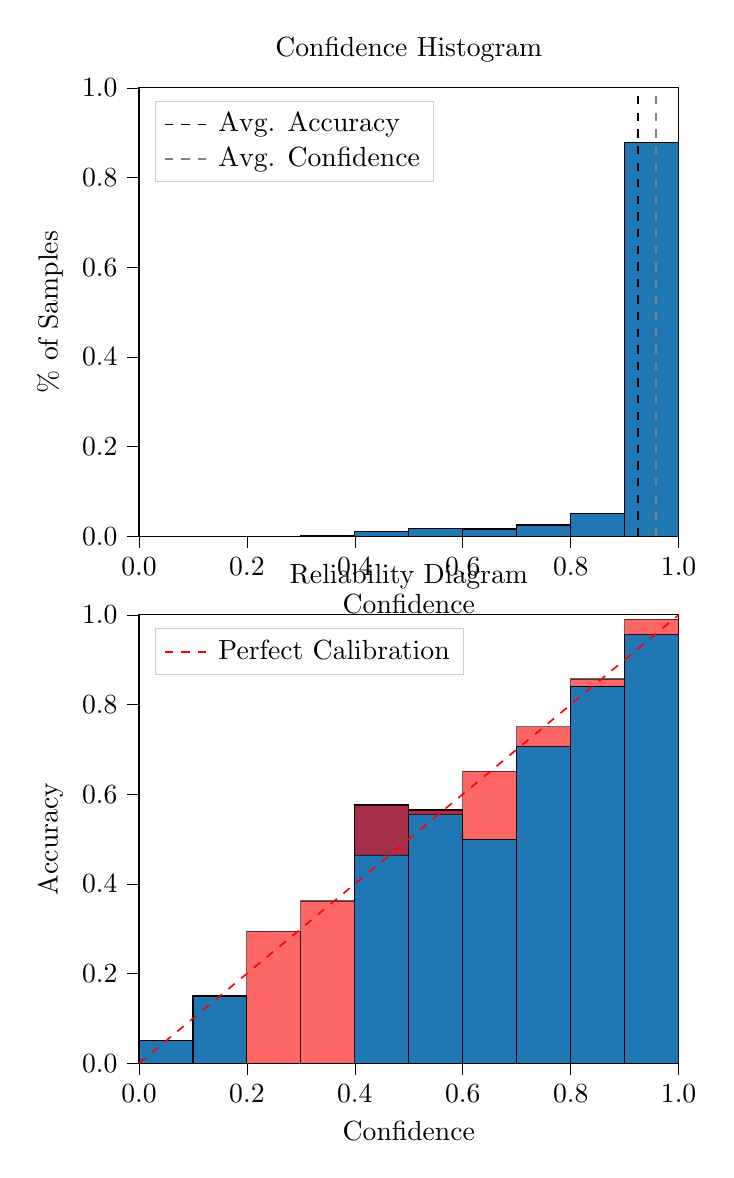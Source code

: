 % This file was created by tikzplotlib v0.9.8.
\begin{tikzpicture}

\definecolor{color0}{rgb}{0.122,0.467,0.706}

\begin{groupplot}[group style={group size=1 by 2}]
\nextgroupplot[
legend cell align={left},
legend style={
  fill opacity=0.8,
  draw opacity=1,
  text opacity=1,
  at={(0.03,0.97)},
  anchor=north west,
  draw=white!80!black
},
tick align=outside,
tick pos=left,
title={Confidence Histogram},
x grid style={white!69.02!black},
xlabel={Confidence},
xmin=0, xmax=1,
xtick style={color=black},
xtick={0,0.2,0.4,0.6,0.8,1},
xticklabels={0.0,0.2,0.4,0.6,0.8,1.0},
y grid style={white!69.02!black},
ylabel={\% of Samples},
ymin=0, ymax=1,
ytick style={color=black},
ytick={0,0.2,0.4,0.6,0.8,1},
yticklabels={0.0,0.2,0.4,0.6,0.8,1.0}
]
\draw[draw=black,fill=color0] (axis cs:-6.939e-18,0) rectangle (axis cs:0.1,0);
\draw[draw=black,fill=color0] (axis cs:0.1,0) rectangle (axis cs:0.2,0);
\draw[draw=black,fill=color0] (axis cs:0.2,0) rectangle (axis cs:0.3,0.0);
\draw[draw=black,fill=color0] (axis cs:0.3,0) rectangle (axis cs:0.4,0.001);
\draw[draw=black,fill=color0] (axis cs:0.4,0) rectangle (axis cs:0.5,0.01);
\draw[draw=black,fill=color0] (axis cs:0.5,0) rectangle (axis cs:0.6,0.018);
\draw[draw=black,fill=color0] (axis cs:0.6,0) rectangle (axis cs:0.7,0.016);
\draw[draw=black,fill=color0] (axis cs:0.7,0) rectangle (axis cs:0.8,0.025);
\draw[draw=black,fill=color0] (axis cs:0.8,0) rectangle (axis cs:0.9,0.051);
\draw[draw=black,fill=color0] (axis cs:0.9,0) rectangle (axis cs:1,0.879);
\addplot [semithick, black, dashed]
table {%
0.925 0
0.925 1
};
\addlegendentry{Avg. Accuracy}
\addplot [semithick, white!50.196!black, dashed]
table {%
0.958 0
0.958 1
};
\addlegendentry{Avg. Confidence}

\nextgroupplot[
legend cell align={left},
legend style={
  fill opacity=0.8,
  draw opacity=1,
  text opacity=1,
  at={(0.03,0.97)},
  anchor=north west,
  draw=white!80!black
},
tick align=outside,
tick pos=left,
title={Reliability Diagram},
x grid style={white!69.02!black},
xlabel={Confidence},
xmin=0, xmax=1,
xtick style={color=black},
xtick={0,0.2,0.4,0.6,0.8,1},
xticklabels={0.0,0.2,0.4,0.6,0.8,1.0},
y grid style={white!69.02!black},
ylabel={Accuracy},
ymin=0, ymax=1,
ytick style={color=black},
ytick={0,0.2,0.4,0.6,0.8,1},
yticklabels={0.0,0.2,0.4,0.6,0.8,1.0}
]
\draw[draw=black,fill=color0] (axis cs:-6.939e-18,0) rectangle (axis cs:0.1,0.05);
\draw[draw=black,fill=color0] (axis cs:0.1,0) rectangle (axis cs:0.2,0.15);
\draw[draw=black,fill=color0] (axis cs:0.2,0) rectangle (axis cs:0.3,0);
\draw[draw=black,fill=color0] (axis cs:0.3,0) rectangle (axis cs:0.4,0);
\draw[draw=black,fill=color0] (axis cs:0.4,0) rectangle (axis cs:0.5,0.576);
\draw[draw=black,fill=color0] (axis cs:0.5,0) rectangle (axis cs:0.6,0.565);
\draw[draw=black,fill=color0] (axis cs:0.6,0) rectangle (axis cs:0.7,0.5);
\draw[draw=black,fill=color0] (axis cs:0.7,0) rectangle (axis cs:0.8,0.706);
\draw[draw=black,fill=color0] (axis cs:0.8,0) rectangle (axis cs:0.9,0.841);
\draw[draw=black,fill=color0] (axis cs:0.9,0) rectangle (axis cs:1,0.956);
\draw[draw=black,fill=red,opacity=0.6] (axis cs:-6.939e-18,0.05) rectangle (axis cs:0.1,0.05);
\draw[draw=black,fill=red,opacity=0.6] (axis cs:0.1,0.15) rectangle (axis cs:0.2,0.15);
\draw[draw=black,fill=red,opacity=0.6] (axis cs:0.2,0) rectangle (axis cs:0.3,0.294);
\draw[draw=black,fill=red,opacity=0.6] (axis cs:0.3,0) rectangle (axis cs:0.4,0.362);
\draw[draw=black,fill=red,opacity=0.6] (axis cs:0.4,0.576) rectangle (axis cs:0.5,0.464);
\draw[draw=black,fill=red,opacity=0.6] (axis cs:0.5,0.565) rectangle (axis cs:0.6,0.554);
\draw[draw=black,fill=red,opacity=0.6] (axis cs:0.6,0.5) rectangle (axis cs:0.7,0.651);
\draw[draw=black,fill=red,opacity=0.6] (axis cs:0.7,0.706) rectangle (axis cs:0.8,0.751);
\draw[draw=black,fill=red,opacity=0.6] (axis cs:0.8,0.841) rectangle (axis cs:0.9,0.857);
\draw[draw=black,fill=red,opacity=0.6] (axis cs:0.9,0.956) rectangle (axis cs:1,0.99);
\addplot [semithick, red, dashed]
table {%
0 0
1 1
};
\addlegendentry{Perfect Calibration}
\end{groupplot}

\end{tikzpicture}
